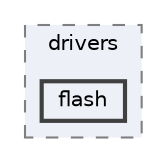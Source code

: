 digraph "build/modules/nrf/drivers/flash"
{
 // LATEX_PDF_SIZE
  bgcolor="transparent";
  edge [fontname=Helvetica,fontsize=10,labelfontname=Helvetica,labelfontsize=10];
  node [fontname=Helvetica,fontsize=10,shape=box,height=0.2,width=0.4];
  compound=true
  subgraph clusterdir_152602b1c5462cf95939fcc84a3ae0c1 {
    graph [ bgcolor="#edf0f7", pencolor="grey50", label="drivers", fontname=Helvetica,fontsize=10 style="filled,dashed", URL="dir_152602b1c5462cf95939fcc84a3ae0c1.html",tooltip=""]
  dir_2902ca2fbe399eee6e04cdf5a712e0a3 [label="flash", fillcolor="#edf0f7", color="grey25", style="filled,bold", URL="dir_2902ca2fbe399eee6e04cdf5a712e0a3.html",tooltip=""];
  }
}
